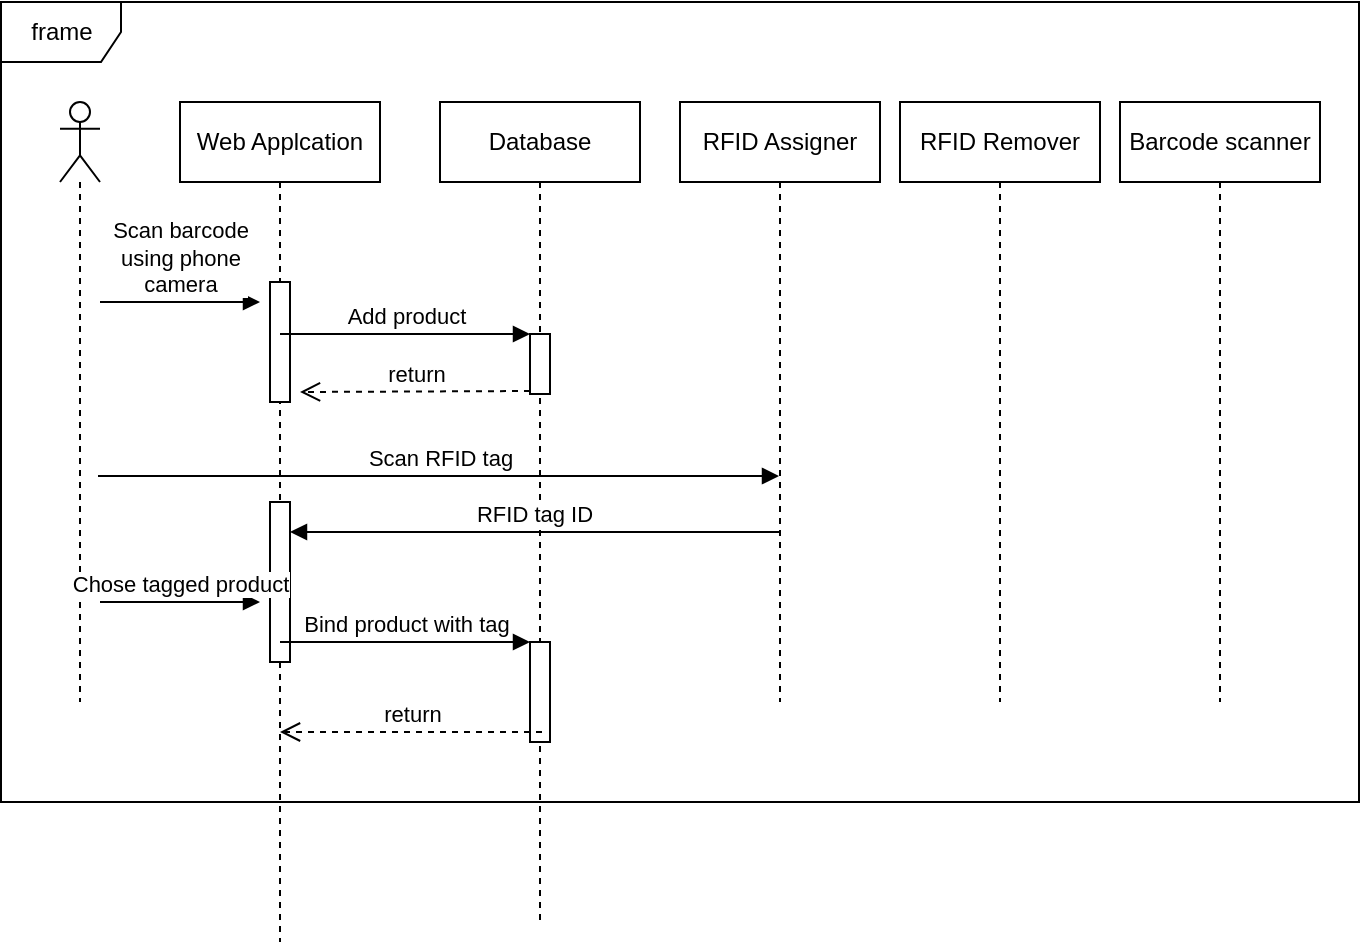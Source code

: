 <mxfile version="12.2.3" type="device" pages="1"><diagram id="11mvGvtaKFrbVYMu2Vqn" name="Page-1"><mxGraphModel dx="1695" dy="401" grid="1" gridSize="10" guides="1" tooltips="1" connect="1" arrows="1" fold="1" page="1" pageScale="1" pageWidth="827" pageHeight="1169" math="0" shadow="0"><root><mxCell id="0"/><mxCell id="1" parent="0"/><mxCell id="BQjHS3zT5pgYZVOOXINB-1" value="frame" style="shape=umlFrame;whiteSpace=wrap;html=1;" vertex="1" parent="1"><mxGeometry x="-39.5" y="20" width="679" height="400" as="geometry"/></mxCell><mxCell id="BQjHS3zT5pgYZVOOXINB-2" value="Web Applcation" style="shape=umlLifeline;perimeter=lifelinePerimeter;whiteSpace=wrap;html=1;container=1;collapsible=0;recursiveResize=0;outlineConnect=0;" vertex="1" parent="1"><mxGeometry x="50" y="70" width="100" height="420" as="geometry"/></mxCell><mxCell id="BQjHS3zT5pgYZVOOXINB-6" value="" style="html=1;points=[];perimeter=orthogonalPerimeter;" vertex="1" parent="BQjHS3zT5pgYZVOOXINB-2"><mxGeometry x="45" y="90" width="10" height="60" as="geometry"/></mxCell><mxCell id="BQjHS3zT5pgYZVOOXINB-21" value="" style="html=1;points=[];perimeter=orthogonalPerimeter;" vertex="1" parent="BQjHS3zT5pgYZVOOXINB-2"><mxGeometry x="45" y="200" width="10" height="80" as="geometry"/></mxCell><mxCell id="BQjHS3zT5pgYZVOOXINB-3" value="Barcode scanner" style="shape=umlLifeline;perimeter=lifelinePerimeter;whiteSpace=wrap;html=1;container=1;collapsible=0;recursiveResize=0;outlineConnect=0;" vertex="1" parent="1"><mxGeometry x="520" y="70" width="100" height="300" as="geometry"/></mxCell><mxCell id="BQjHS3zT5pgYZVOOXINB-4" value="RFID Remover" style="shape=umlLifeline;perimeter=lifelinePerimeter;whiteSpace=wrap;html=1;container=1;collapsible=0;recursiveResize=0;outlineConnect=0;" vertex="1" parent="1"><mxGeometry x="410" y="70" width="100" height="300" as="geometry"/></mxCell><mxCell id="BQjHS3zT5pgYZVOOXINB-5" value="RFID Assigner" style="shape=umlLifeline;perimeter=lifelinePerimeter;whiteSpace=wrap;html=1;container=1;collapsible=0;recursiveResize=0;outlineConnect=0;" vertex="1" parent="1"><mxGeometry x="300" y="70" width="100" height="300" as="geometry"/></mxCell><mxCell id="BQjHS3zT5pgYZVOOXINB-8" value="Database" style="shape=umlLifeline;perimeter=lifelinePerimeter;whiteSpace=wrap;html=1;container=1;collapsible=0;recursiveResize=0;outlineConnect=0;" vertex="1" parent="1"><mxGeometry x="180" y="70" width="100" height="410" as="geometry"/></mxCell><mxCell id="BQjHS3zT5pgYZVOOXINB-12" value="" style="html=1;points=[];perimeter=orthogonalPerimeter;" vertex="1" parent="BQjHS3zT5pgYZVOOXINB-8"><mxGeometry x="45" y="116" width="10" height="30" as="geometry"/></mxCell><mxCell id="BQjHS3zT5pgYZVOOXINB-26" value="" style="html=1;points=[];perimeter=orthogonalPerimeter;" vertex="1" parent="BQjHS3zT5pgYZVOOXINB-8"><mxGeometry x="45" y="270" width="10" height="50" as="geometry"/></mxCell><mxCell id="BQjHS3zT5pgYZVOOXINB-13" value="Add product" style="html=1;verticalAlign=bottom;endArrow=block;entryX=0;entryY=0;" edge="1" target="BQjHS3zT5pgYZVOOXINB-12" parent="1" source="BQjHS3zT5pgYZVOOXINB-2"><mxGeometry relative="1" as="geometry"><mxPoint x="120" y="190" as="sourcePoint"/></mxGeometry></mxCell><mxCell id="BQjHS3zT5pgYZVOOXINB-14" value="return" style="html=1;verticalAlign=bottom;endArrow=open;dashed=1;endSize=8;exitX=0;exitY=0.95;" edge="1" source="BQjHS3zT5pgYZVOOXINB-12" parent="1"><mxGeometry relative="1" as="geometry"><mxPoint x="110" y="215" as="targetPoint"/></mxGeometry></mxCell><mxCell id="BQjHS3zT5pgYZVOOXINB-16" value="" style="shape=umlLifeline;participant=umlActor;perimeter=lifelinePerimeter;whiteSpace=wrap;html=1;container=1;collapsible=0;recursiveResize=0;verticalAlign=top;spacingTop=36;labelBackgroundColor=#ffffff;outlineConnect=0;" vertex="1" parent="1"><mxGeometry x="-10" y="70" width="20" height="300" as="geometry"/></mxCell><mxCell id="BQjHS3zT5pgYZVOOXINB-19" value="&lt;span style=&quot;text-align: left&quot;&gt;Scan barcode&lt;/span&gt;&lt;br style=&quot;text-align: left&quot;&gt;&lt;span style=&quot;text-align: left&quot;&gt;&amp;nbsp;using phone&amp;nbsp;&lt;/span&gt;&lt;br style=&quot;text-align: left&quot;&gt;&lt;span style=&quot;text-align: left&quot;&gt;camera&lt;/span&gt;" style="html=1;verticalAlign=bottom;endArrow=block;" edge="1" parent="1"><mxGeometry width="80" relative="1" as="geometry"><mxPoint x="10" y="170" as="sourcePoint"/><mxPoint x="90" y="170" as="targetPoint"/></mxGeometry></mxCell><mxCell id="BQjHS3zT5pgYZVOOXINB-20" value="&lt;div style=&quot;text-align: left&quot;&gt;Scan RFID tag&lt;/div&gt;" style="html=1;verticalAlign=bottom;endArrow=block;" edge="1" parent="1" target="BQjHS3zT5pgYZVOOXINB-5"><mxGeometry width="80" relative="1" as="geometry"><mxPoint x="9" y="257" as="sourcePoint"/><mxPoint x="89" y="257" as="targetPoint"/></mxGeometry></mxCell><mxCell id="BQjHS3zT5pgYZVOOXINB-22" value="RFID tag ID" style="html=1;verticalAlign=bottom;endArrow=block;entryX=1;entryY=0;" edge="1" parent="1"><mxGeometry relative="1" as="geometry"><mxPoint x="349.5" y="285" as="sourcePoint"/><mxPoint x="105" y="285" as="targetPoint"/></mxGeometry></mxCell><mxCell id="BQjHS3zT5pgYZVOOXINB-24" value="&lt;div style=&quot;text-align: left&quot;&gt;Chose tagged product&lt;/div&gt;" style="html=1;verticalAlign=bottom;endArrow=block;" edge="1" parent="1"><mxGeometry width="80" relative="1" as="geometry"><mxPoint x="10" y="320" as="sourcePoint"/><mxPoint x="90" y="320" as="targetPoint"/></mxGeometry></mxCell><mxCell id="BQjHS3zT5pgYZVOOXINB-28" value="return" style="html=1;verticalAlign=bottom;endArrow=open;dashed=1;endSize=8;exitX=0.6;exitY=0.9;exitDx=0;exitDy=0;exitPerimeter=0;" edge="1" source="BQjHS3zT5pgYZVOOXINB-26" parent="1" target="BQjHS3zT5pgYZVOOXINB-2"><mxGeometry relative="1" as="geometry"><mxPoint x="155" y="386" as="targetPoint"/></mxGeometry></mxCell><mxCell id="BQjHS3zT5pgYZVOOXINB-27" value="Bind product with tag" style="html=1;verticalAlign=bottom;endArrow=block;entryX=0;entryY=0;" edge="1" target="BQjHS3zT5pgYZVOOXINB-26" parent="1" source="BQjHS3zT5pgYZVOOXINB-2"><mxGeometry relative="1" as="geometry"><mxPoint x="155" y="310" as="sourcePoint"/></mxGeometry></mxCell></root></mxGraphModel></diagram></mxfile>